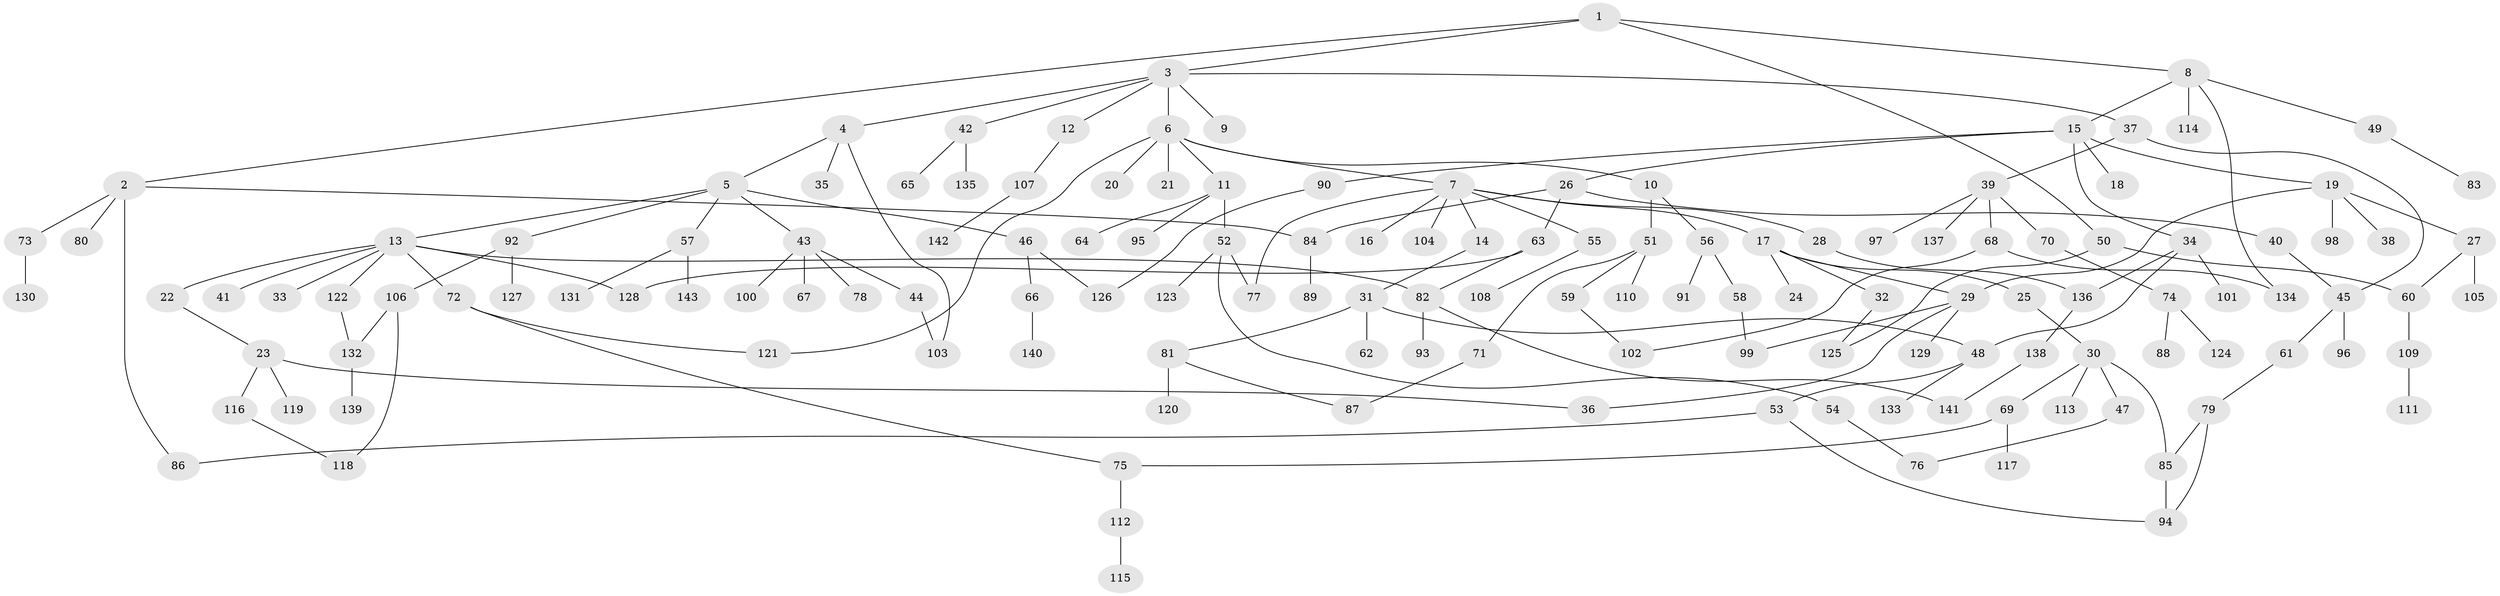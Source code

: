 // coarse degree distribution, {4: 0.10891089108910891, 5: 0.0594059405940594, 8: 0.04950495049504951, 6: 0.009900990099009901, 1: 0.3564356435643564, 3: 0.1188118811881188, 2: 0.297029702970297}
// Generated by graph-tools (version 1.1) at 2025/23/03/03/25 07:23:32]
// undirected, 143 vertices, 169 edges
graph export_dot {
graph [start="1"]
  node [color=gray90,style=filled];
  1;
  2;
  3;
  4;
  5;
  6;
  7;
  8;
  9;
  10;
  11;
  12;
  13;
  14;
  15;
  16;
  17;
  18;
  19;
  20;
  21;
  22;
  23;
  24;
  25;
  26;
  27;
  28;
  29;
  30;
  31;
  32;
  33;
  34;
  35;
  36;
  37;
  38;
  39;
  40;
  41;
  42;
  43;
  44;
  45;
  46;
  47;
  48;
  49;
  50;
  51;
  52;
  53;
  54;
  55;
  56;
  57;
  58;
  59;
  60;
  61;
  62;
  63;
  64;
  65;
  66;
  67;
  68;
  69;
  70;
  71;
  72;
  73;
  74;
  75;
  76;
  77;
  78;
  79;
  80;
  81;
  82;
  83;
  84;
  85;
  86;
  87;
  88;
  89;
  90;
  91;
  92;
  93;
  94;
  95;
  96;
  97;
  98;
  99;
  100;
  101;
  102;
  103;
  104;
  105;
  106;
  107;
  108;
  109;
  110;
  111;
  112;
  113;
  114;
  115;
  116;
  117;
  118;
  119;
  120;
  121;
  122;
  123;
  124;
  125;
  126;
  127;
  128;
  129;
  130;
  131;
  132;
  133;
  134;
  135;
  136;
  137;
  138;
  139;
  140;
  141;
  142;
  143;
  1 -- 2;
  1 -- 3;
  1 -- 8;
  1 -- 50;
  2 -- 73;
  2 -- 80;
  2 -- 84;
  2 -- 86;
  3 -- 4;
  3 -- 6;
  3 -- 9;
  3 -- 12;
  3 -- 37;
  3 -- 42;
  4 -- 5;
  4 -- 35;
  4 -- 103;
  5 -- 13;
  5 -- 43;
  5 -- 46;
  5 -- 57;
  5 -- 92;
  6 -- 7;
  6 -- 10;
  6 -- 11;
  6 -- 20;
  6 -- 21;
  6 -- 121;
  7 -- 14;
  7 -- 16;
  7 -- 17;
  7 -- 28;
  7 -- 55;
  7 -- 77;
  7 -- 104;
  8 -- 15;
  8 -- 49;
  8 -- 114;
  8 -- 134;
  10 -- 51;
  10 -- 56;
  11 -- 52;
  11 -- 64;
  11 -- 95;
  12 -- 107;
  13 -- 22;
  13 -- 33;
  13 -- 41;
  13 -- 72;
  13 -- 82;
  13 -- 122;
  13 -- 128;
  14 -- 31;
  15 -- 18;
  15 -- 19;
  15 -- 26;
  15 -- 34;
  15 -- 90;
  17 -- 24;
  17 -- 25;
  17 -- 32;
  17 -- 29;
  19 -- 27;
  19 -- 29;
  19 -- 38;
  19 -- 98;
  22 -- 23;
  23 -- 36;
  23 -- 116;
  23 -- 119;
  25 -- 30;
  26 -- 40;
  26 -- 63;
  26 -- 84;
  27 -- 60;
  27 -- 105;
  28 -- 136;
  29 -- 129;
  29 -- 99;
  29 -- 36;
  30 -- 47;
  30 -- 69;
  30 -- 85;
  30 -- 113;
  31 -- 48;
  31 -- 62;
  31 -- 81;
  32 -- 125;
  34 -- 101;
  34 -- 48;
  34 -- 136;
  37 -- 39;
  37 -- 45;
  39 -- 68;
  39 -- 70;
  39 -- 97;
  39 -- 137;
  40 -- 45;
  42 -- 65;
  42 -- 135;
  43 -- 44;
  43 -- 67;
  43 -- 78;
  43 -- 100;
  44 -- 103;
  45 -- 61;
  45 -- 96;
  46 -- 66;
  46 -- 126;
  47 -- 76;
  48 -- 53;
  48 -- 133;
  49 -- 83;
  50 -- 125;
  50 -- 60;
  51 -- 59;
  51 -- 71;
  51 -- 110;
  52 -- 54;
  52 -- 123;
  52 -- 77;
  53 -- 94;
  53 -- 86;
  54 -- 76;
  55 -- 108;
  56 -- 58;
  56 -- 91;
  57 -- 131;
  57 -- 143;
  58 -- 99;
  59 -- 102;
  60 -- 109;
  61 -- 79;
  63 -- 128;
  63 -- 82;
  66 -- 140;
  68 -- 102;
  68 -- 134;
  69 -- 75;
  69 -- 117;
  70 -- 74;
  71 -- 87;
  72 -- 121;
  72 -- 75;
  73 -- 130;
  74 -- 88;
  74 -- 124;
  75 -- 112;
  79 -- 94;
  79 -- 85;
  81 -- 120;
  81 -- 87;
  82 -- 93;
  82 -- 141;
  84 -- 89;
  85 -- 94;
  90 -- 126;
  92 -- 106;
  92 -- 127;
  106 -- 118;
  106 -- 132;
  107 -- 142;
  109 -- 111;
  112 -- 115;
  116 -- 118;
  122 -- 132;
  132 -- 139;
  136 -- 138;
  138 -- 141;
}
